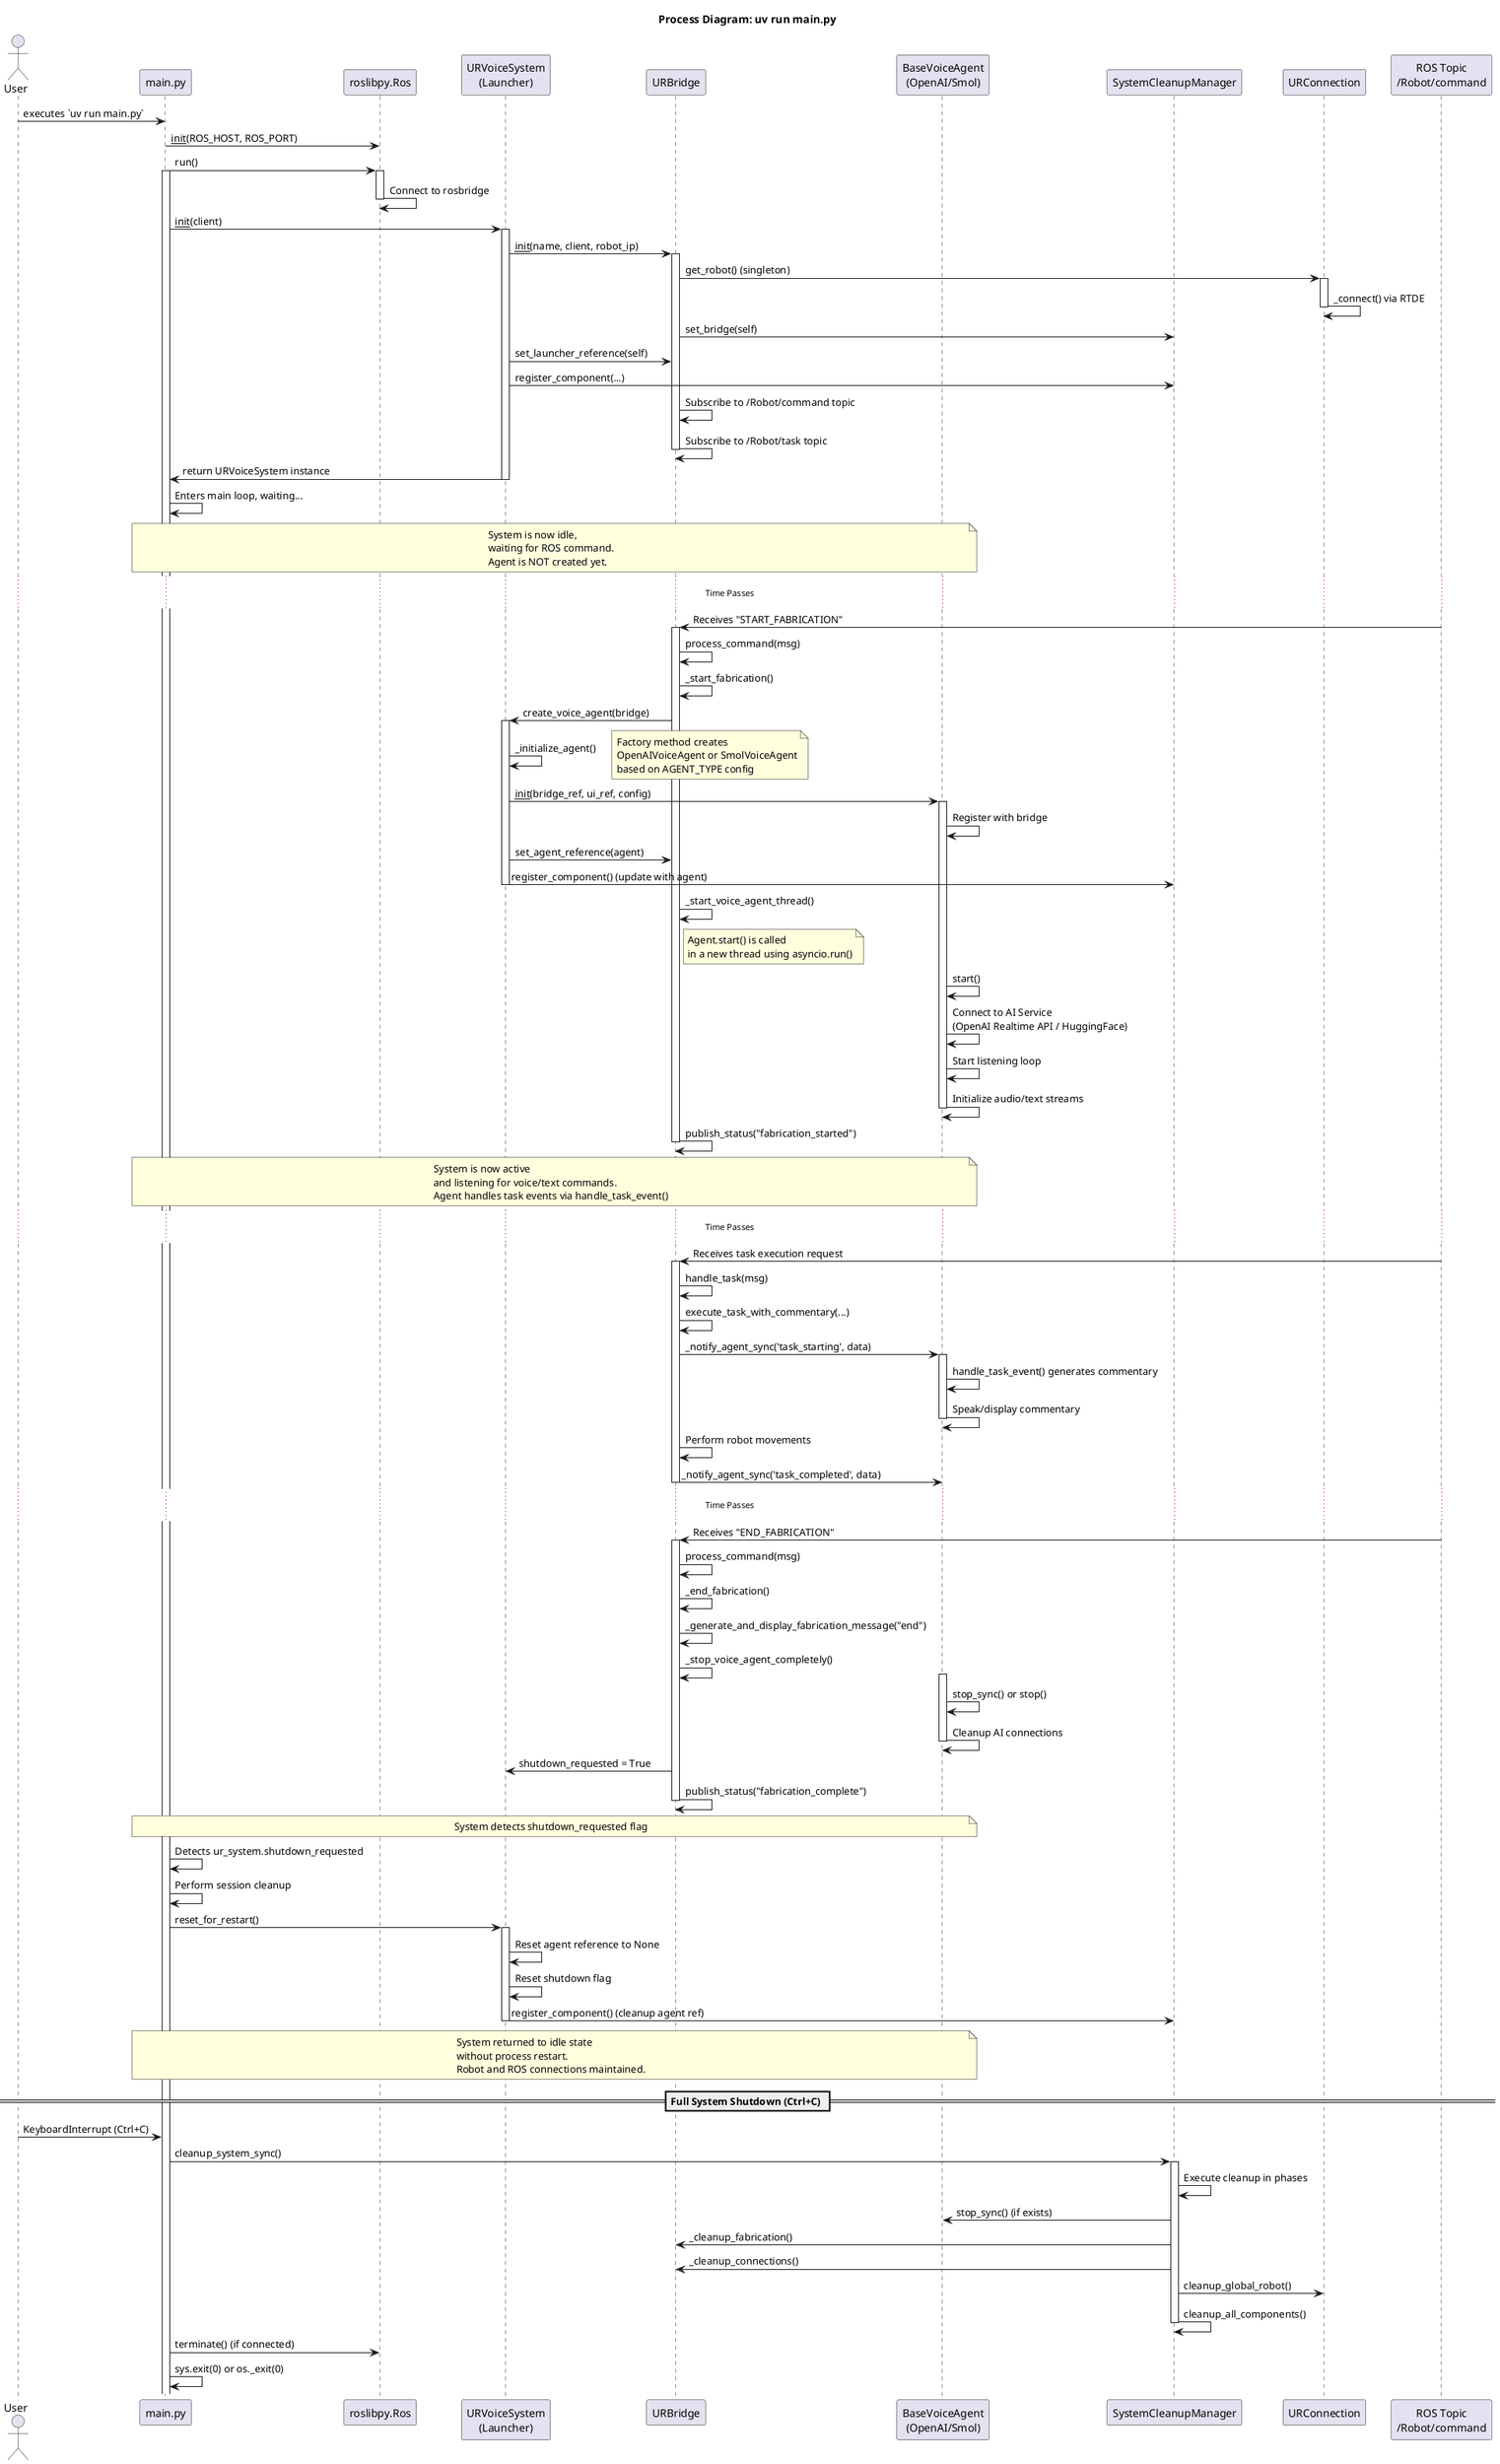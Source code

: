 @startuml
title Process Diagram: uv run main.py

actor User as User
participant "main.py" as Main
participant "roslibpy.Ros" as RosClient
participant "URVoiceSystem\n(Launcher)" as Launcher
participant "URBridge" as Bridge
participant "BaseVoiceAgent\n(OpenAI/Smol)" as Agent
participant "SystemCleanupManager" as CleanupManager
participant "URConnection" as RobotConn

User -> Main: executes `uv run main.py`
Main -> RosClient: __init__(ROS_HOST, ROS_PORT)
Main -> RosClient: run()
activate Main
activate RosClient
RosClient -> RosClient: Connect to rosbridge
deactivate RosClient

Main -> Launcher: __init__(client)
activate Launcher
Launcher -> Bridge: __init__(name, client, robot_ip)
activate Bridge
Bridge -> RobotConn: get_robot() (singleton)
activate RobotConn
RobotConn -> RobotConn: _connect() via RTDE
deactivate RobotConn
Bridge -> CleanupManager: set_bridge(self)
Launcher -> Bridge: set_launcher_reference(self)
Launcher -> CleanupManager: register_component(...)
Bridge -> Bridge: Subscribe to /Robot/command topic
Bridge -> Bridge: Subscribe to /Robot/task topic
deactivate Bridge
Launcher -> Main: return URVoiceSystem instance
deactivate Launcher
Main -> Main: Enters main loop, waiting...

note over Main, Agent: System is now idle,\nwaiting for ROS command.\nAgent is NOT created yet.

...Time Passes...

participant "ROS Topic\n/Robot/command" as RosTopic

RosTopic -> Bridge: Receives "START_FABRICATION"
activate Bridge
Bridge -> Bridge: process_command(msg)
Bridge -> Bridge: _start_fabrication()
Bridge -> Launcher: create_voice_agent(bridge)
activate Launcher
Launcher -> Launcher: _initialize_agent()
note right: Factory method creates\nOpenAIVoiceAgent or SmolVoiceAgent\nbased on AGENT_TYPE config
Launcher -> Agent: __init__(bridge_ref, ui_ref, config)
activate Agent
Agent -> Agent: Register with bridge
Launcher -> Bridge: set_agent_reference(agent)
Launcher -> CleanupManager: register_component() (update with agent)
deactivate Launcher
Bridge -> Bridge: _start_voice_agent_thread()

note right of Bridge: Agent.start() is called\nin a new thread using asyncio.run()

Agent -> Agent: start()
Agent -> Agent: Connect to AI Service\n(OpenAI Realtime API / HuggingFace)
Agent -> Agent: Start listening loop
Agent -> Agent: Initialize audio/text streams

deactivate Agent
Bridge -> Bridge: publish_status("fabrication_started")
deactivate Bridge

note over Main, Agent: System is now active\nand listening for voice/text commands.\nAgent handles task events via handle_task_event()

...Time Passes...

RosTopic -> Bridge: Receives task execution request
activate Bridge
Bridge -> Bridge: handle_task(msg)
Bridge -> Bridge: execute_task_with_commentary(...)
Bridge -> Agent: _notify_agent_sync('task_starting', data)
activate Agent
Agent -> Agent: handle_task_event() generates commentary
Agent -> Agent: Speak/display commentary
deactivate Agent
Bridge -> Bridge: Perform robot movements
Bridge -> Agent: _notify_agent_sync('task_completed', data)
deactivate Bridge

...Time Passes...

RosTopic -> Bridge: Receives "END_FABRICATION"
activate Bridge
Bridge -> Bridge: process_command(msg)
Bridge -> Bridge: _end_fabrication()
Bridge -> Bridge: _generate_and_display_fabrication_message("end")
Bridge -> Bridge: _stop_voice_agent_completely()
activate Agent
Agent -> Agent: stop_sync() or stop()
Agent -> Agent: Cleanup AI connections
deactivate Agent
Bridge -> Launcher: shutdown_requested = True
Bridge -> Bridge: publish_status("fabrication_complete")
deactivate Bridge

note over Main, Agent: System detects shutdown_requested flag

Main -> Main: Detects ur_system.shutdown_requested
Main -> Main: Perform session cleanup
Main -> Launcher: reset_for_restart()
activate Launcher
Launcher -> Launcher: Reset agent reference to None
Launcher -> Launcher: Reset shutdown flag
Launcher -> CleanupManager: register_component() (cleanup agent ref)
deactivate Launcher

note over Main, Agent: System returned to idle state\nwithout process restart.\nRobot and ROS connections maintained.

== Full System Shutdown (Ctrl+C) ==

User -> Main: KeyboardInterrupt (Ctrl+C)
Main -> CleanupManager: cleanup_system_sync()
activate CleanupManager
CleanupManager -> CleanupManager: Execute cleanup in phases
CleanupManager -> Agent: stop_sync() (if exists)
CleanupManager -> Bridge: _cleanup_fabrication()
CleanupManager -> Bridge: _cleanup_connections()
CleanupManager -> RobotConn: cleanup_global_robot()
CleanupManager -> CleanupManager: cleanup_all_components()
deactivate CleanupManager
Main -> RosClient: terminate() (if connected)
Main -> Main: sys.exit(0) or os._exit(0)

@enduml 